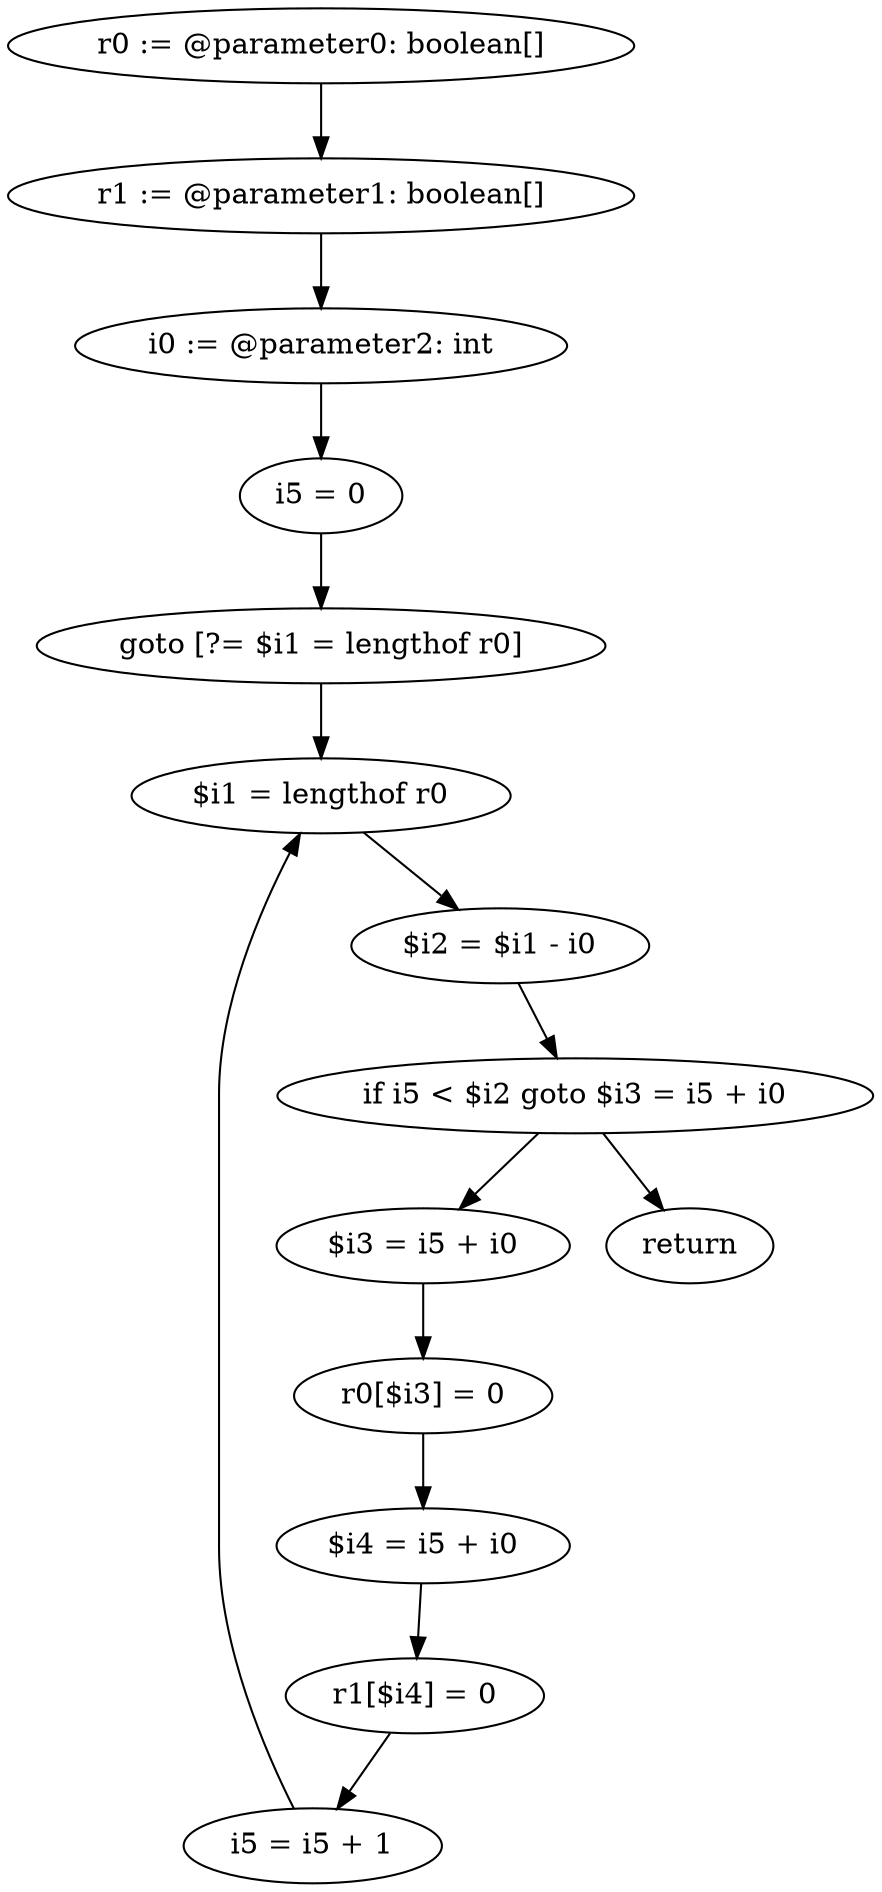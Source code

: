 digraph "unitGraph" {
    "r0 := @parameter0: boolean[]"
    "r1 := @parameter1: boolean[]"
    "i0 := @parameter2: int"
    "i5 = 0"
    "goto [?= $i1 = lengthof r0]"
    "$i3 = i5 + i0"
    "r0[$i3] = 0"
    "$i4 = i5 + i0"
    "r1[$i4] = 0"
    "i5 = i5 + 1"
    "$i1 = lengthof r0"
    "$i2 = $i1 - i0"
    "if i5 < $i2 goto $i3 = i5 + i0"
    "return"
    "r0 := @parameter0: boolean[]"->"r1 := @parameter1: boolean[]";
    "r1 := @parameter1: boolean[]"->"i0 := @parameter2: int";
    "i0 := @parameter2: int"->"i5 = 0";
    "i5 = 0"->"goto [?= $i1 = lengthof r0]";
    "goto [?= $i1 = lengthof r0]"->"$i1 = lengthof r0";
    "$i3 = i5 + i0"->"r0[$i3] = 0";
    "r0[$i3] = 0"->"$i4 = i5 + i0";
    "$i4 = i5 + i0"->"r1[$i4] = 0";
    "r1[$i4] = 0"->"i5 = i5 + 1";
    "i5 = i5 + 1"->"$i1 = lengthof r0";
    "$i1 = lengthof r0"->"$i2 = $i1 - i0";
    "$i2 = $i1 - i0"->"if i5 < $i2 goto $i3 = i5 + i0";
    "if i5 < $i2 goto $i3 = i5 + i0"->"return";
    "if i5 < $i2 goto $i3 = i5 + i0"->"$i3 = i5 + i0";
}
